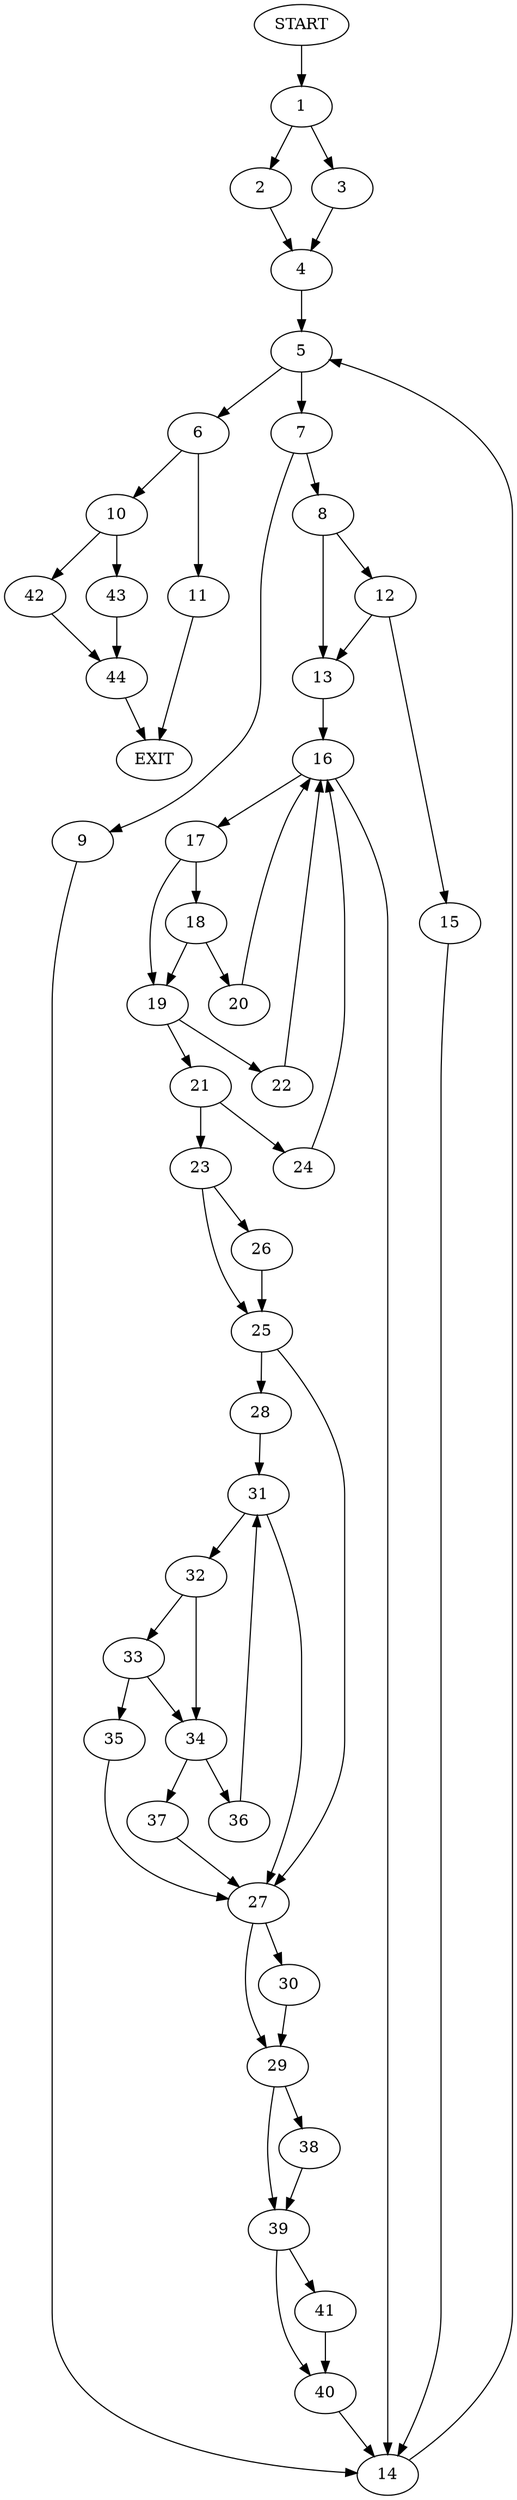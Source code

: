 digraph {
0 [label="START"]
45 [label="EXIT"]
0 -> 1
1 -> 2
1 -> 3
2 -> 4
3 -> 4
4 -> 5
5 -> 6
5 -> 7
7 -> 8
7 -> 9
6 -> 10
6 -> 11
8 -> 12
8 -> 13
9 -> 14
14 -> 5
12 -> 13
12 -> 15
13 -> 16
15 -> 14
16 -> 14
16 -> 17
17 -> 18
17 -> 19
18 -> 19
18 -> 20
19 -> 21
19 -> 22
20 -> 16
22 -> 16
21 -> 23
21 -> 24
24 -> 16
23 -> 25
23 -> 26
26 -> 25
25 -> 27
25 -> 28
27 -> 29
27 -> 30
28 -> 31
31 -> 27
31 -> 32
32 -> 33
32 -> 34
33 -> 35
33 -> 34
34 -> 36
34 -> 37
35 -> 27
37 -> 27
36 -> 31
30 -> 29
29 -> 38
29 -> 39
38 -> 39
39 -> 40
39 -> 41
40 -> 14
41 -> 40
10 -> 42
10 -> 43
11 -> 45
42 -> 44
43 -> 44
44 -> 45
}
